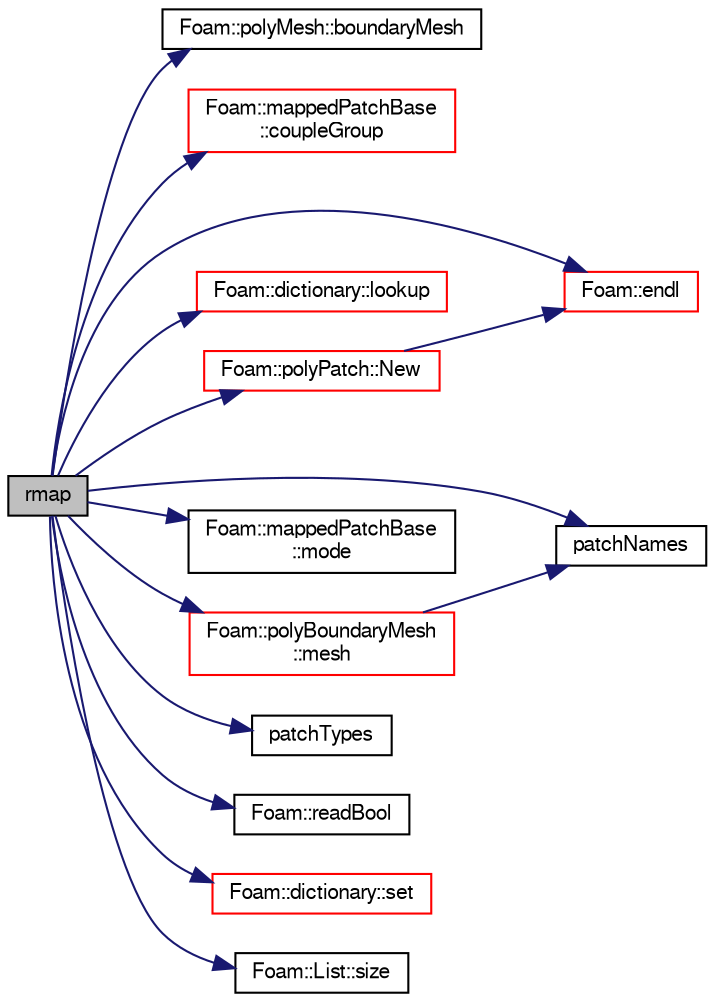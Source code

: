 digraph "rmap"
{
  bgcolor="transparent";
  edge [fontname="FreeSans",fontsize="10",labelfontname="FreeSans",labelfontsize="10"];
  node [fontname="FreeSans",fontsize="10",shape=record];
  rankdir="LR";
  Node1492 [label="rmap",height=0.2,width=0.4,color="black", fillcolor="grey75", style="filled", fontcolor="black"];
  Node1492 -> Node1493 [color="midnightblue",fontsize="10",style="solid",fontname="FreeSans"];
  Node1493 [label="Foam::polyMesh::boundaryMesh",height=0.2,width=0.4,color="black",URL="$a27410.html#a9f2b68c134340291eda6197f47f25484",tooltip="Return boundary mesh. "];
  Node1492 -> Node1494 [color="midnightblue",fontsize="10",style="solid",fontname="FreeSans"];
  Node1494 [label="Foam::mappedPatchBase\l::coupleGroup",height=0.2,width=0.4,color="red",URL="$a25094.html#af88c3cd9a50c63614dcf917cc9356878",tooltip="PatchGroup (only if NEARESTPATCHFACE) "];
  Node1492 -> Node1496 [color="midnightblue",fontsize="10",style="solid",fontname="FreeSans"];
  Node1496 [label="Foam::endl",height=0.2,width=0.4,color="red",URL="$a21124.html#a2db8fe02a0d3909e9351bb4275b23ce4",tooltip="Add newline and flush stream. "];
  Node1492 -> Node1498 [color="midnightblue",fontsize="10",style="solid",fontname="FreeSans"];
  Node1498 [label="Foam::dictionary::lookup",height=0.2,width=0.4,color="red",URL="$a26014.html#a6a0727fa523e48977e27348663def509",tooltip="Find and return an entry data stream. "];
  Node1492 -> Node1798 [color="midnightblue",fontsize="10",style="solid",fontname="FreeSans"];
  Node1798 [label="Foam::polyBoundaryMesh\l::mesh",height=0.2,width=0.4,color="red",URL="$a27402.html#ae78c91f8ff731c07ccc4351d9fe861ba",tooltip="Return the mesh reference. "];
  Node1798 -> Node1802 [color="midnightblue",fontsize="10",style="solid",fontname="FreeSans"];
  Node1802 [label="patchNames",height=0.2,width=0.4,color="black",URL="$a17900.html#a2b0b0d262376a4021c85e70b012ebe4e"];
  Node1492 -> Node1877 [color="midnightblue",fontsize="10",style="solid",fontname="FreeSans"];
  Node1877 [label="Foam::mappedPatchBase\l::mode",height=0.2,width=0.4,color="black",URL="$a25094.html#a01c92e5d02d7a3b1b3bf93f7607bd6a8",tooltip="What to sample. "];
  Node1492 -> Node1878 [color="midnightblue",fontsize="10",style="solid",fontname="FreeSans"];
  Node1878 [label="Foam::polyPatch::New",height=0.2,width=0.4,color="red",URL="$a27478.html#a1741756fc2a2b6260b8086d1c4f57291",tooltip="Return a pointer to a new patch created on freestore from. "];
  Node1878 -> Node1496 [color="midnightblue",fontsize="10",style="solid",fontname="FreeSans"];
  Node1492 -> Node1802 [color="midnightblue",fontsize="10",style="solid",fontname="FreeSans"];
  Node1492 -> Node1879 [color="midnightblue",fontsize="10",style="solid",fontname="FreeSans"];
  Node1879 [label="patchTypes",height=0.2,width=0.4,color="black",URL="$a17900.html#a07847cae401d1d6209dfa6c6da92093d"];
  Node1492 -> Node1880 [color="midnightblue",fontsize="10",style="solid",fontname="FreeSans"];
  Node1880 [label="Foam::readBool",height=0.2,width=0.4,color="black",URL="$a21124.html#a128e6922f1b49f939c43266d8ad70ab8"];
  Node1492 -> Node1881 [color="midnightblue",fontsize="10",style="solid",fontname="FreeSans"];
  Node1881 [label="Foam::dictionary::set",height=0.2,width=0.4,color="red",URL="$a26014.html#a8396ca7a6d20d7aeebc8b1ac9e18460b",tooltip="Assign a new entry, overwrite any existing entry. "];
  Node1492 -> Node1591 [color="midnightblue",fontsize="10",style="solid",fontname="FreeSans"];
  Node1591 [label="Foam::List::size",height=0.2,width=0.4,color="black",URL="$a25694.html#a8a5f6fa29bd4b500caf186f60245b384",tooltip="Override size to be inconsistent with allocated storage. "];
}
